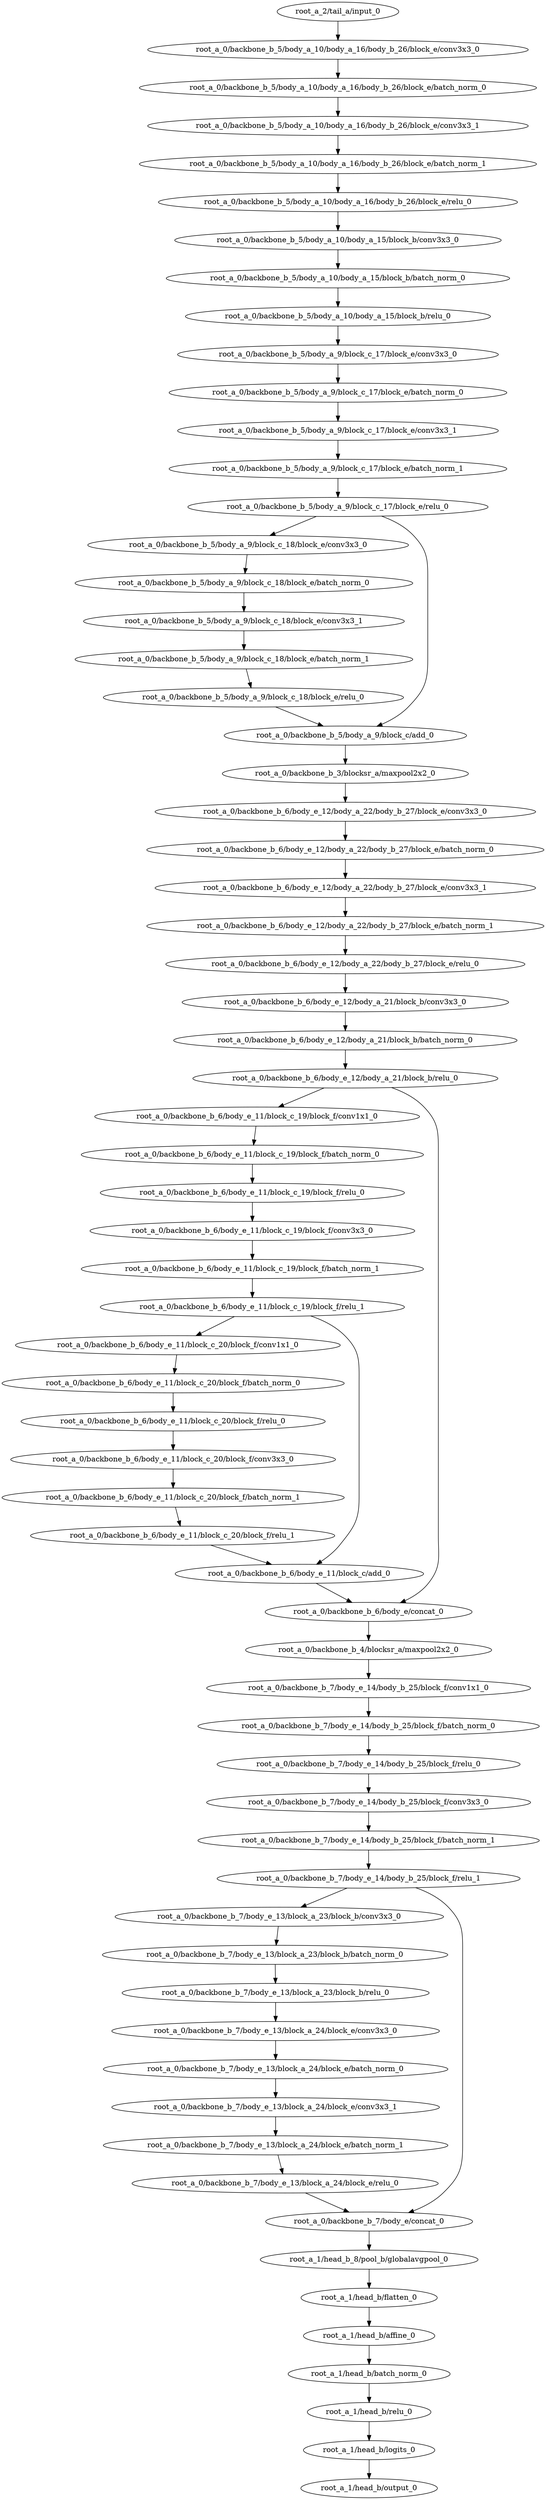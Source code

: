 digraph root_a {
	"root_a_2/tail_a/input_0"
	"root_a_0/backbone_b_5/body_a_10/body_a_16/body_b_26/block_e/conv3x3_0"
	"root_a_0/backbone_b_5/body_a_10/body_a_16/body_b_26/block_e/batch_norm_0"
	"root_a_0/backbone_b_5/body_a_10/body_a_16/body_b_26/block_e/conv3x3_1"
	"root_a_0/backbone_b_5/body_a_10/body_a_16/body_b_26/block_e/batch_norm_1"
	"root_a_0/backbone_b_5/body_a_10/body_a_16/body_b_26/block_e/relu_0"
	"root_a_0/backbone_b_5/body_a_10/body_a_15/block_b/conv3x3_0"
	"root_a_0/backbone_b_5/body_a_10/body_a_15/block_b/batch_norm_0"
	"root_a_0/backbone_b_5/body_a_10/body_a_15/block_b/relu_0"
	"root_a_0/backbone_b_5/body_a_9/block_c_17/block_e/conv3x3_0"
	"root_a_0/backbone_b_5/body_a_9/block_c_17/block_e/batch_norm_0"
	"root_a_0/backbone_b_5/body_a_9/block_c_17/block_e/conv3x3_1"
	"root_a_0/backbone_b_5/body_a_9/block_c_17/block_e/batch_norm_1"
	"root_a_0/backbone_b_5/body_a_9/block_c_17/block_e/relu_0"
	"root_a_0/backbone_b_5/body_a_9/block_c_18/block_e/conv3x3_0"
	"root_a_0/backbone_b_5/body_a_9/block_c_18/block_e/batch_norm_0"
	"root_a_0/backbone_b_5/body_a_9/block_c_18/block_e/conv3x3_1"
	"root_a_0/backbone_b_5/body_a_9/block_c_18/block_e/batch_norm_1"
	"root_a_0/backbone_b_5/body_a_9/block_c_18/block_e/relu_0"
	"root_a_0/backbone_b_5/body_a_9/block_c/add_0"
	"root_a_0/backbone_b_3/blocksr_a/maxpool2x2_0"
	"root_a_0/backbone_b_6/body_e_12/body_a_22/body_b_27/block_e/conv3x3_0"
	"root_a_0/backbone_b_6/body_e_12/body_a_22/body_b_27/block_e/batch_norm_0"
	"root_a_0/backbone_b_6/body_e_12/body_a_22/body_b_27/block_e/conv3x3_1"
	"root_a_0/backbone_b_6/body_e_12/body_a_22/body_b_27/block_e/batch_norm_1"
	"root_a_0/backbone_b_6/body_e_12/body_a_22/body_b_27/block_e/relu_0"
	"root_a_0/backbone_b_6/body_e_12/body_a_21/block_b/conv3x3_0"
	"root_a_0/backbone_b_6/body_e_12/body_a_21/block_b/batch_norm_0"
	"root_a_0/backbone_b_6/body_e_12/body_a_21/block_b/relu_0"
	"root_a_0/backbone_b_6/body_e_11/block_c_19/block_f/conv1x1_0"
	"root_a_0/backbone_b_6/body_e_11/block_c_19/block_f/batch_norm_0"
	"root_a_0/backbone_b_6/body_e_11/block_c_19/block_f/relu_0"
	"root_a_0/backbone_b_6/body_e_11/block_c_19/block_f/conv3x3_0"
	"root_a_0/backbone_b_6/body_e_11/block_c_19/block_f/batch_norm_1"
	"root_a_0/backbone_b_6/body_e_11/block_c_19/block_f/relu_1"
	"root_a_0/backbone_b_6/body_e_11/block_c_20/block_f/conv1x1_0"
	"root_a_0/backbone_b_6/body_e_11/block_c_20/block_f/batch_norm_0"
	"root_a_0/backbone_b_6/body_e_11/block_c_20/block_f/relu_0"
	"root_a_0/backbone_b_6/body_e_11/block_c_20/block_f/conv3x3_0"
	"root_a_0/backbone_b_6/body_e_11/block_c_20/block_f/batch_norm_1"
	"root_a_0/backbone_b_6/body_e_11/block_c_20/block_f/relu_1"
	"root_a_0/backbone_b_6/body_e_11/block_c/add_0"
	"root_a_0/backbone_b_6/body_e/concat_0"
	"root_a_0/backbone_b_4/blocksr_a/maxpool2x2_0"
	"root_a_0/backbone_b_7/body_e_14/body_b_25/block_f/conv1x1_0"
	"root_a_0/backbone_b_7/body_e_14/body_b_25/block_f/batch_norm_0"
	"root_a_0/backbone_b_7/body_e_14/body_b_25/block_f/relu_0"
	"root_a_0/backbone_b_7/body_e_14/body_b_25/block_f/conv3x3_0"
	"root_a_0/backbone_b_7/body_e_14/body_b_25/block_f/batch_norm_1"
	"root_a_0/backbone_b_7/body_e_14/body_b_25/block_f/relu_1"
	"root_a_0/backbone_b_7/body_e_13/block_a_23/block_b/conv3x3_0"
	"root_a_0/backbone_b_7/body_e_13/block_a_23/block_b/batch_norm_0"
	"root_a_0/backbone_b_7/body_e_13/block_a_23/block_b/relu_0"
	"root_a_0/backbone_b_7/body_e_13/block_a_24/block_e/conv3x3_0"
	"root_a_0/backbone_b_7/body_e_13/block_a_24/block_e/batch_norm_0"
	"root_a_0/backbone_b_7/body_e_13/block_a_24/block_e/conv3x3_1"
	"root_a_0/backbone_b_7/body_e_13/block_a_24/block_e/batch_norm_1"
	"root_a_0/backbone_b_7/body_e_13/block_a_24/block_e/relu_0"
	"root_a_0/backbone_b_7/body_e/concat_0"
	"root_a_1/head_b_8/pool_b/globalavgpool_0"
	"root_a_1/head_b/flatten_0"
	"root_a_1/head_b/affine_0"
	"root_a_1/head_b/batch_norm_0"
	"root_a_1/head_b/relu_0"
	"root_a_1/head_b/logits_0"
	"root_a_1/head_b/output_0"

	"root_a_2/tail_a/input_0" -> "root_a_0/backbone_b_5/body_a_10/body_a_16/body_b_26/block_e/conv3x3_0"
	"root_a_0/backbone_b_5/body_a_10/body_a_16/body_b_26/block_e/conv3x3_0" -> "root_a_0/backbone_b_5/body_a_10/body_a_16/body_b_26/block_e/batch_norm_0"
	"root_a_0/backbone_b_5/body_a_10/body_a_16/body_b_26/block_e/batch_norm_0" -> "root_a_0/backbone_b_5/body_a_10/body_a_16/body_b_26/block_e/conv3x3_1"
	"root_a_0/backbone_b_5/body_a_10/body_a_16/body_b_26/block_e/conv3x3_1" -> "root_a_0/backbone_b_5/body_a_10/body_a_16/body_b_26/block_e/batch_norm_1"
	"root_a_0/backbone_b_5/body_a_10/body_a_16/body_b_26/block_e/batch_norm_1" -> "root_a_0/backbone_b_5/body_a_10/body_a_16/body_b_26/block_e/relu_0"
	"root_a_0/backbone_b_5/body_a_10/body_a_16/body_b_26/block_e/relu_0" -> "root_a_0/backbone_b_5/body_a_10/body_a_15/block_b/conv3x3_0"
	"root_a_0/backbone_b_5/body_a_10/body_a_15/block_b/conv3x3_0" -> "root_a_0/backbone_b_5/body_a_10/body_a_15/block_b/batch_norm_0"
	"root_a_0/backbone_b_5/body_a_10/body_a_15/block_b/batch_norm_0" -> "root_a_0/backbone_b_5/body_a_10/body_a_15/block_b/relu_0"
	"root_a_0/backbone_b_5/body_a_10/body_a_15/block_b/relu_0" -> "root_a_0/backbone_b_5/body_a_9/block_c_17/block_e/conv3x3_0"
	"root_a_0/backbone_b_5/body_a_9/block_c_17/block_e/conv3x3_0" -> "root_a_0/backbone_b_5/body_a_9/block_c_17/block_e/batch_norm_0"
	"root_a_0/backbone_b_5/body_a_9/block_c_17/block_e/batch_norm_0" -> "root_a_0/backbone_b_5/body_a_9/block_c_17/block_e/conv3x3_1"
	"root_a_0/backbone_b_5/body_a_9/block_c_17/block_e/conv3x3_1" -> "root_a_0/backbone_b_5/body_a_9/block_c_17/block_e/batch_norm_1"
	"root_a_0/backbone_b_5/body_a_9/block_c_17/block_e/batch_norm_1" -> "root_a_0/backbone_b_5/body_a_9/block_c_17/block_e/relu_0"
	"root_a_0/backbone_b_5/body_a_9/block_c_17/block_e/relu_0" -> "root_a_0/backbone_b_5/body_a_9/block_c_18/block_e/conv3x3_0"
	"root_a_0/backbone_b_5/body_a_9/block_c_18/block_e/conv3x3_0" -> "root_a_0/backbone_b_5/body_a_9/block_c_18/block_e/batch_norm_0"
	"root_a_0/backbone_b_5/body_a_9/block_c_18/block_e/batch_norm_0" -> "root_a_0/backbone_b_5/body_a_9/block_c_18/block_e/conv3x3_1"
	"root_a_0/backbone_b_5/body_a_9/block_c_18/block_e/conv3x3_1" -> "root_a_0/backbone_b_5/body_a_9/block_c_18/block_e/batch_norm_1"
	"root_a_0/backbone_b_5/body_a_9/block_c_18/block_e/batch_norm_1" -> "root_a_0/backbone_b_5/body_a_9/block_c_18/block_e/relu_0"
	"root_a_0/backbone_b_5/body_a_9/block_c_17/block_e/relu_0" -> "root_a_0/backbone_b_5/body_a_9/block_c/add_0"
	"root_a_0/backbone_b_5/body_a_9/block_c_18/block_e/relu_0" -> "root_a_0/backbone_b_5/body_a_9/block_c/add_0"
	"root_a_0/backbone_b_5/body_a_9/block_c/add_0" -> "root_a_0/backbone_b_3/blocksr_a/maxpool2x2_0"
	"root_a_0/backbone_b_3/blocksr_a/maxpool2x2_0" -> "root_a_0/backbone_b_6/body_e_12/body_a_22/body_b_27/block_e/conv3x3_0"
	"root_a_0/backbone_b_6/body_e_12/body_a_22/body_b_27/block_e/conv3x3_0" -> "root_a_0/backbone_b_6/body_e_12/body_a_22/body_b_27/block_e/batch_norm_0"
	"root_a_0/backbone_b_6/body_e_12/body_a_22/body_b_27/block_e/batch_norm_0" -> "root_a_0/backbone_b_6/body_e_12/body_a_22/body_b_27/block_e/conv3x3_1"
	"root_a_0/backbone_b_6/body_e_12/body_a_22/body_b_27/block_e/conv3x3_1" -> "root_a_0/backbone_b_6/body_e_12/body_a_22/body_b_27/block_e/batch_norm_1"
	"root_a_0/backbone_b_6/body_e_12/body_a_22/body_b_27/block_e/batch_norm_1" -> "root_a_0/backbone_b_6/body_e_12/body_a_22/body_b_27/block_e/relu_0"
	"root_a_0/backbone_b_6/body_e_12/body_a_22/body_b_27/block_e/relu_0" -> "root_a_0/backbone_b_6/body_e_12/body_a_21/block_b/conv3x3_0"
	"root_a_0/backbone_b_6/body_e_12/body_a_21/block_b/conv3x3_0" -> "root_a_0/backbone_b_6/body_e_12/body_a_21/block_b/batch_norm_0"
	"root_a_0/backbone_b_6/body_e_12/body_a_21/block_b/batch_norm_0" -> "root_a_0/backbone_b_6/body_e_12/body_a_21/block_b/relu_0"
	"root_a_0/backbone_b_6/body_e_12/body_a_21/block_b/relu_0" -> "root_a_0/backbone_b_6/body_e_11/block_c_19/block_f/conv1x1_0"
	"root_a_0/backbone_b_6/body_e_11/block_c_19/block_f/conv1x1_0" -> "root_a_0/backbone_b_6/body_e_11/block_c_19/block_f/batch_norm_0"
	"root_a_0/backbone_b_6/body_e_11/block_c_19/block_f/batch_norm_0" -> "root_a_0/backbone_b_6/body_e_11/block_c_19/block_f/relu_0"
	"root_a_0/backbone_b_6/body_e_11/block_c_19/block_f/relu_0" -> "root_a_0/backbone_b_6/body_e_11/block_c_19/block_f/conv3x3_0"
	"root_a_0/backbone_b_6/body_e_11/block_c_19/block_f/conv3x3_0" -> "root_a_0/backbone_b_6/body_e_11/block_c_19/block_f/batch_norm_1"
	"root_a_0/backbone_b_6/body_e_11/block_c_19/block_f/batch_norm_1" -> "root_a_0/backbone_b_6/body_e_11/block_c_19/block_f/relu_1"
	"root_a_0/backbone_b_6/body_e_11/block_c_19/block_f/relu_1" -> "root_a_0/backbone_b_6/body_e_11/block_c_20/block_f/conv1x1_0"
	"root_a_0/backbone_b_6/body_e_11/block_c_20/block_f/conv1x1_0" -> "root_a_0/backbone_b_6/body_e_11/block_c_20/block_f/batch_norm_0"
	"root_a_0/backbone_b_6/body_e_11/block_c_20/block_f/batch_norm_0" -> "root_a_0/backbone_b_6/body_e_11/block_c_20/block_f/relu_0"
	"root_a_0/backbone_b_6/body_e_11/block_c_20/block_f/relu_0" -> "root_a_0/backbone_b_6/body_e_11/block_c_20/block_f/conv3x3_0"
	"root_a_0/backbone_b_6/body_e_11/block_c_20/block_f/conv3x3_0" -> "root_a_0/backbone_b_6/body_e_11/block_c_20/block_f/batch_norm_1"
	"root_a_0/backbone_b_6/body_e_11/block_c_20/block_f/batch_norm_1" -> "root_a_0/backbone_b_6/body_e_11/block_c_20/block_f/relu_1"
	"root_a_0/backbone_b_6/body_e_11/block_c_20/block_f/relu_1" -> "root_a_0/backbone_b_6/body_e_11/block_c/add_0"
	"root_a_0/backbone_b_6/body_e_11/block_c_19/block_f/relu_1" -> "root_a_0/backbone_b_6/body_e_11/block_c/add_0"
	"root_a_0/backbone_b_6/body_e_11/block_c/add_0" -> "root_a_0/backbone_b_6/body_e/concat_0"
	"root_a_0/backbone_b_6/body_e_12/body_a_21/block_b/relu_0" -> "root_a_0/backbone_b_6/body_e/concat_0"
	"root_a_0/backbone_b_6/body_e/concat_0" -> "root_a_0/backbone_b_4/blocksr_a/maxpool2x2_0"
	"root_a_0/backbone_b_4/blocksr_a/maxpool2x2_0" -> "root_a_0/backbone_b_7/body_e_14/body_b_25/block_f/conv1x1_0"
	"root_a_0/backbone_b_7/body_e_14/body_b_25/block_f/conv1x1_0" -> "root_a_0/backbone_b_7/body_e_14/body_b_25/block_f/batch_norm_0"
	"root_a_0/backbone_b_7/body_e_14/body_b_25/block_f/batch_norm_0" -> "root_a_0/backbone_b_7/body_e_14/body_b_25/block_f/relu_0"
	"root_a_0/backbone_b_7/body_e_14/body_b_25/block_f/relu_0" -> "root_a_0/backbone_b_7/body_e_14/body_b_25/block_f/conv3x3_0"
	"root_a_0/backbone_b_7/body_e_14/body_b_25/block_f/conv3x3_0" -> "root_a_0/backbone_b_7/body_e_14/body_b_25/block_f/batch_norm_1"
	"root_a_0/backbone_b_7/body_e_14/body_b_25/block_f/batch_norm_1" -> "root_a_0/backbone_b_7/body_e_14/body_b_25/block_f/relu_1"
	"root_a_0/backbone_b_7/body_e_14/body_b_25/block_f/relu_1" -> "root_a_0/backbone_b_7/body_e_13/block_a_23/block_b/conv3x3_0"
	"root_a_0/backbone_b_7/body_e_13/block_a_23/block_b/conv3x3_0" -> "root_a_0/backbone_b_7/body_e_13/block_a_23/block_b/batch_norm_0"
	"root_a_0/backbone_b_7/body_e_13/block_a_23/block_b/batch_norm_0" -> "root_a_0/backbone_b_7/body_e_13/block_a_23/block_b/relu_0"
	"root_a_0/backbone_b_7/body_e_13/block_a_23/block_b/relu_0" -> "root_a_0/backbone_b_7/body_e_13/block_a_24/block_e/conv3x3_0"
	"root_a_0/backbone_b_7/body_e_13/block_a_24/block_e/conv3x3_0" -> "root_a_0/backbone_b_7/body_e_13/block_a_24/block_e/batch_norm_0"
	"root_a_0/backbone_b_7/body_e_13/block_a_24/block_e/batch_norm_0" -> "root_a_0/backbone_b_7/body_e_13/block_a_24/block_e/conv3x3_1"
	"root_a_0/backbone_b_7/body_e_13/block_a_24/block_e/conv3x3_1" -> "root_a_0/backbone_b_7/body_e_13/block_a_24/block_e/batch_norm_1"
	"root_a_0/backbone_b_7/body_e_13/block_a_24/block_e/batch_norm_1" -> "root_a_0/backbone_b_7/body_e_13/block_a_24/block_e/relu_0"
	"root_a_0/backbone_b_7/body_e_14/body_b_25/block_f/relu_1" -> "root_a_0/backbone_b_7/body_e/concat_0"
	"root_a_0/backbone_b_7/body_e_13/block_a_24/block_e/relu_0" -> "root_a_0/backbone_b_7/body_e/concat_0"
	"root_a_0/backbone_b_7/body_e/concat_0" -> "root_a_1/head_b_8/pool_b/globalavgpool_0"
	"root_a_1/head_b_8/pool_b/globalavgpool_0" -> "root_a_1/head_b/flatten_0"
	"root_a_1/head_b/flatten_0" -> "root_a_1/head_b/affine_0"
	"root_a_1/head_b/affine_0" -> "root_a_1/head_b/batch_norm_0"
	"root_a_1/head_b/batch_norm_0" -> "root_a_1/head_b/relu_0"
	"root_a_1/head_b/relu_0" -> "root_a_1/head_b/logits_0"
	"root_a_1/head_b/logits_0" -> "root_a_1/head_b/output_0"

}